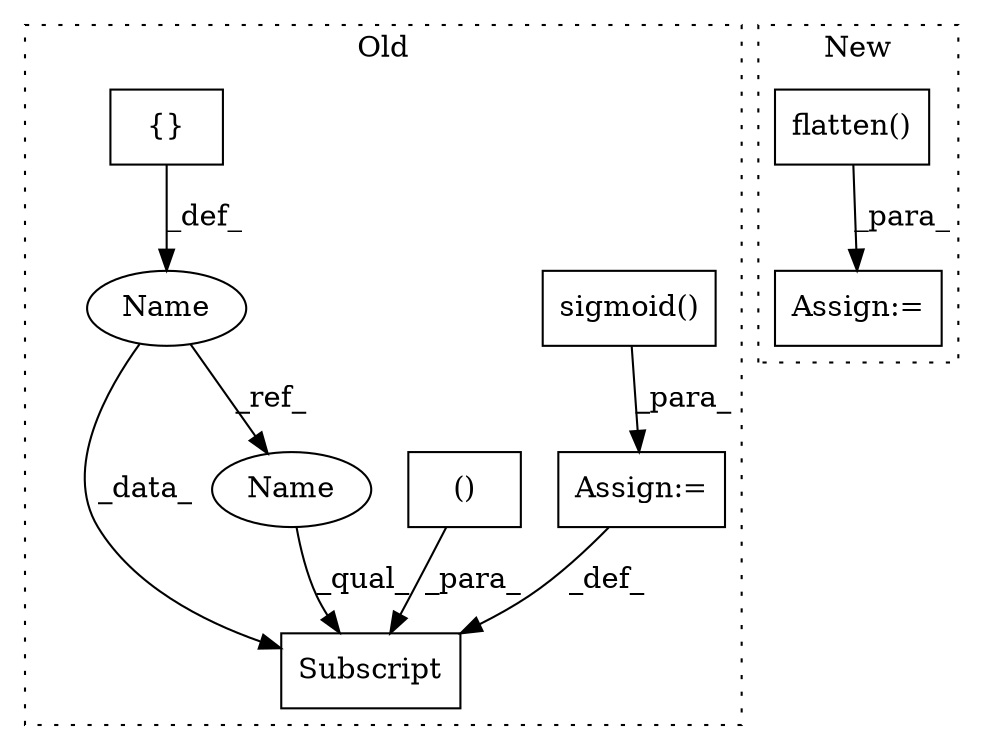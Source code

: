 digraph G {
subgraph cluster0 {
1 [label="sigmoid()" a="75" s="7272,7293" l="14,1" shape="box"];
3 [label="Subscript" a="63" s="7247,0" l="22,0" shape="box"];
4 [label="()" a="54" s="7265" l="3" shape="box"];
5 [label="{}" a="59" s="7206,7213" l="1,0" shape="box"];
6 [label="Name" a="87" s="7175" l="16" shape="ellipse"];
7 [label="Assign:=" a="68" s="7269" l="3" shape="box"];
9 [label="Name" a="87" s="7247" l="16" shape="ellipse"];
label = "Old";
style="dotted";
}
subgraph cluster1 {
2 [label="flatten()" a="75" s="7137" l="11" shape="box"];
8 [label="Assign:=" a="68" s="7134" l="3" shape="box"];
label = "New";
style="dotted";
}
1 -> 7 [label="_para_"];
2 -> 8 [label="_para_"];
4 -> 3 [label="_para_"];
5 -> 6 [label="_def_"];
6 -> 3 [label="_data_"];
6 -> 9 [label="_ref_"];
7 -> 3 [label="_def_"];
9 -> 3 [label="_qual_"];
}